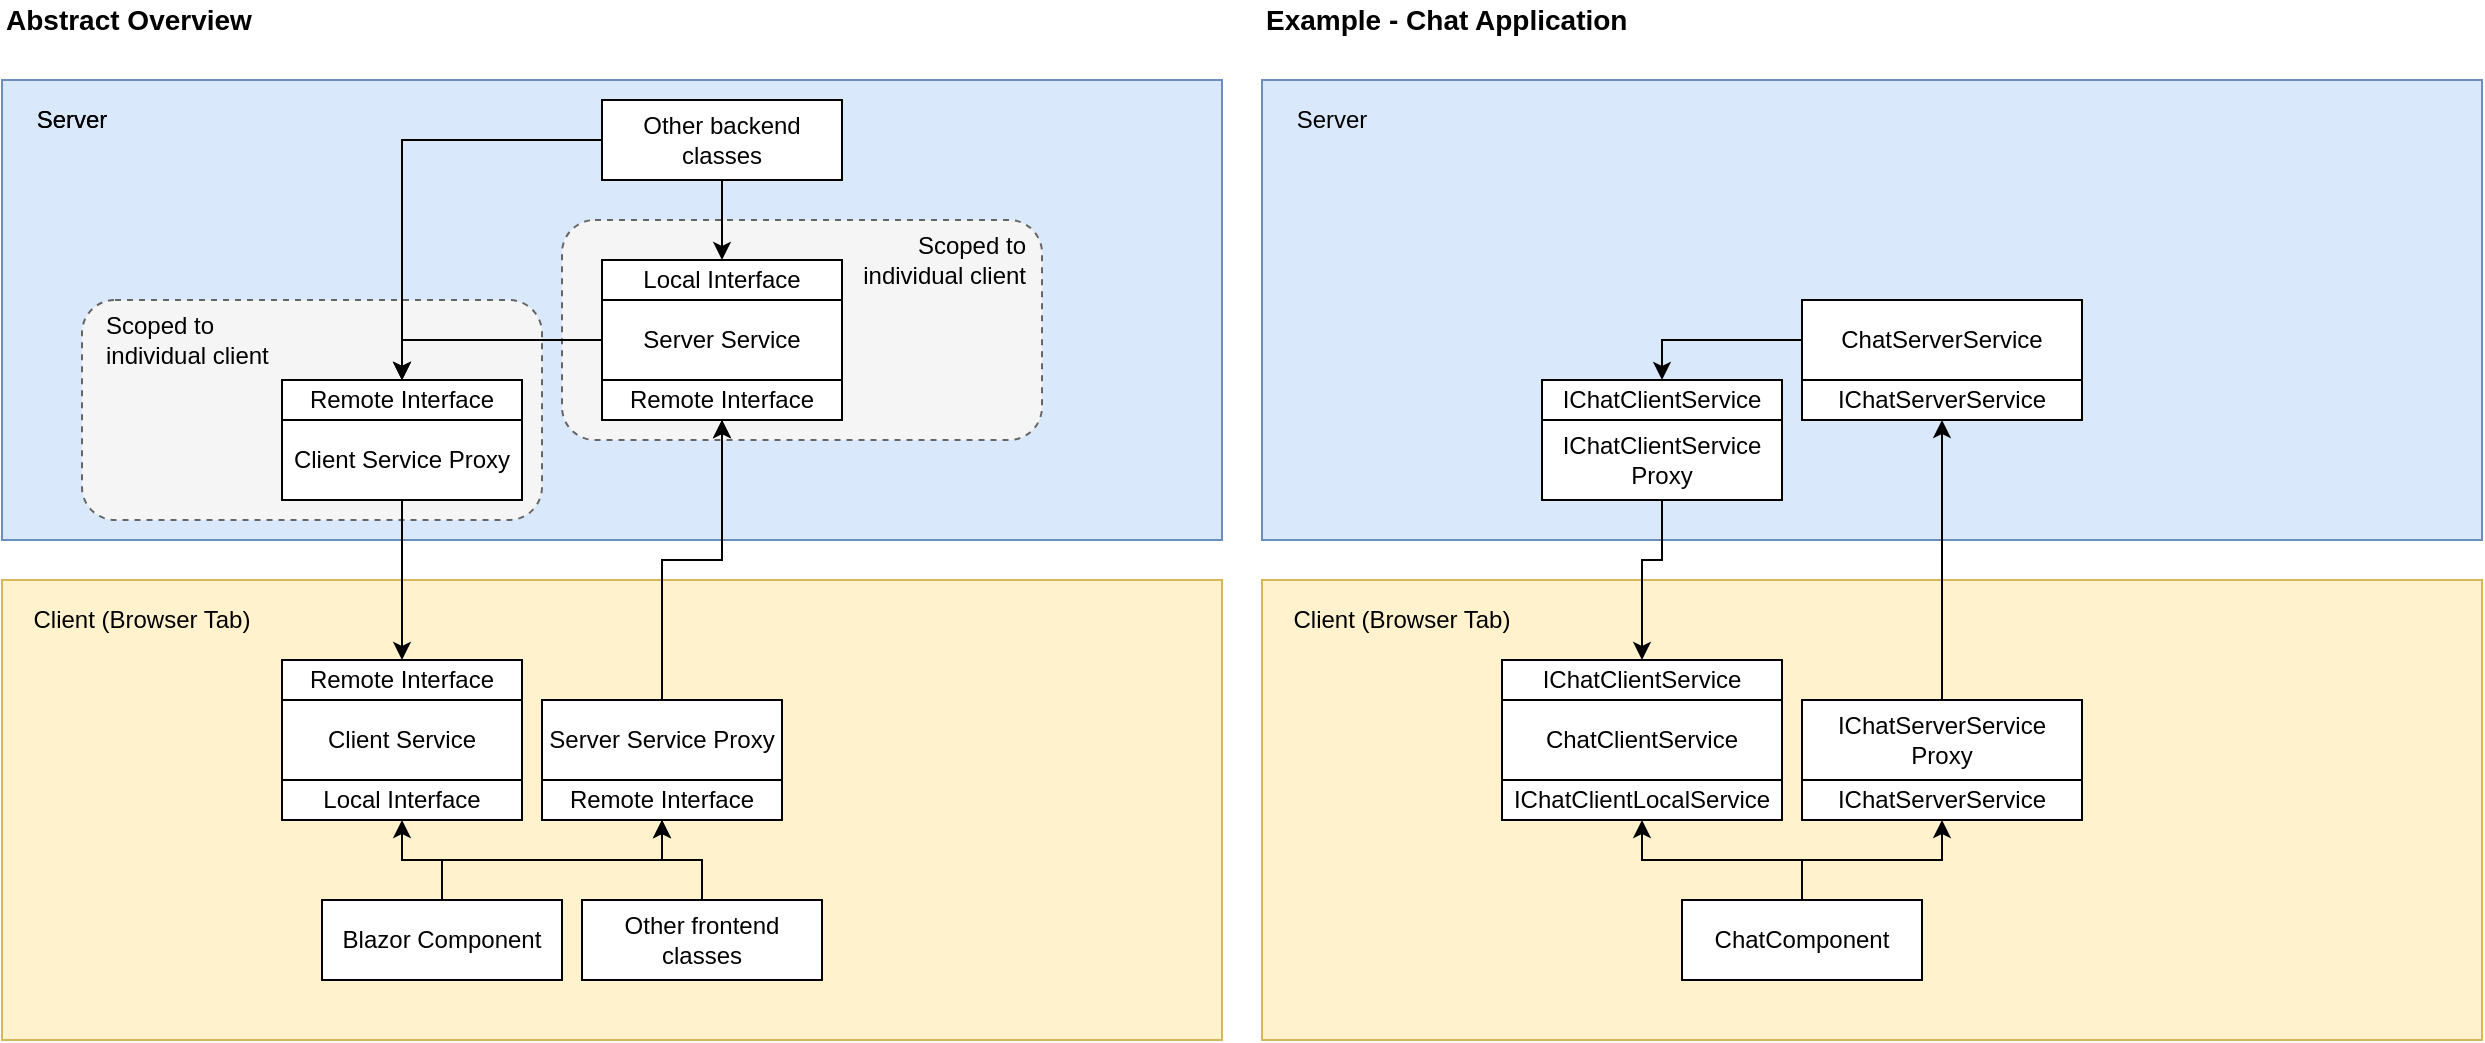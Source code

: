 <mxfile version="14.2.3" type="device"><diagram id="BtGrxsli6xZAeeY-1RZP" name="Page-1"><mxGraphModel dx="2249" dy="1932" grid="1" gridSize="10" guides="1" tooltips="1" connect="1" arrows="1" fold="1" page="1" pageScale="1" pageWidth="827" pageHeight="1169" math="0" shadow="0"><root><mxCell id="0"/><mxCell id="1" parent="0"/><mxCell id="X5238IiJIgFyjYwO2R2q-10" value="" style="rounded=0;whiteSpace=wrap;html=1;fillColor=#dae8fc;strokeColor=#6c8ebf;" vertex="1" parent="1"><mxGeometry x="-100" y="-30" width="610" height="230" as="geometry"/></mxCell><mxCell id="X5238IiJIgFyjYwO2R2q-36" value="" style="rounded=0;whiteSpace=wrap;html=1;fillColor=#dae8fc;strokeColor=#6c8ebf;" vertex="1" parent="1"><mxGeometry x="-100" y="-30" width="610" height="230" as="geometry"/></mxCell><mxCell id="X5238IiJIgFyjYwO2R2q-83" value="" style="rounded=1;whiteSpace=wrap;html=1;fontSize=14;align=left;dashed=1;fillColor=#f5f5f5;strokeColor=#666666;fontColor=#333333;" vertex="1" parent="1"><mxGeometry x="-60" y="80" width="230" height="110" as="geometry"/></mxCell><mxCell id="X5238IiJIgFyjYwO2R2q-84" value="&lt;div style=&quot;font-size: 12px;&quot;&gt;Scoped to &lt;br style=&quot;font-size: 12px;&quot;&gt;&lt;/div&gt;&lt;div style=&quot;font-size: 12px;&quot;&gt;individual client&lt;/div&gt;" style="text;html=1;strokeColor=none;fillColor=none;align=left;verticalAlign=middle;whiteSpace=wrap;rounded=0;fontSize=12;" vertex="1" parent="1"><mxGeometry x="-50" y="90" width="90" height="20" as="geometry"/></mxCell><mxCell id="X5238IiJIgFyjYwO2R2q-81" value="" style="rounded=1;whiteSpace=wrap;html=1;fontSize=14;align=left;dashed=1;fillColor=#f5f5f5;strokeColor=#666666;fontColor=#333333;" vertex="1" parent="1"><mxGeometry x="180" y="40" width="240" height="110" as="geometry"/></mxCell><mxCell id="X5238IiJIgFyjYwO2R2q-82" value="&lt;div style=&quot;font-size: 12px;&quot;&gt;Scoped to &lt;br style=&quot;font-size: 12px;&quot;&gt;&lt;/div&gt;&lt;div style=&quot;font-size: 12px;&quot;&gt;&amp;nbsp;individual client&lt;/div&gt;" style="text;html=1;strokeColor=none;fillColor=none;align=right;verticalAlign=middle;whiteSpace=wrap;rounded=0;fontSize=12;" vertex="1" parent="1"><mxGeometry x="324" y="50" width="90" height="20" as="geometry"/></mxCell><mxCell id="X5238IiJIgFyjYwO2R2q-1" value="" style="rounded=0;whiteSpace=wrap;html=1;fillColor=#fff2cc;strokeColor=#d6b656;" vertex="1" parent="1"><mxGeometry x="-100" y="220" width="610" height="230" as="geometry"/></mxCell><mxCell id="X5238IiJIgFyjYwO2R2q-2" value="Client (Browser Tab)" style="text;html=1;strokeColor=none;fillColor=none;align=center;verticalAlign=middle;whiteSpace=wrap;rounded=0;" vertex="1" parent="1"><mxGeometry x="-90" y="230" width="120" height="20" as="geometry"/></mxCell><mxCell id="X5238IiJIgFyjYwO2R2q-5" value="&lt;div&gt;Client Service&lt;/div&gt;" style="rounded=0;whiteSpace=wrap;html=1;" vertex="1" parent="1"><mxGeometry x="40" y="280" width="120" height="40" as="geometry"/></mxCell><mxCell id="X5238IiJIgFyjYwO2R2q-6" value="Local Interface" style="rounded=0;whiteSpace=wrap;html=1;" vertex="1" parent="1"><mxGeometry x="40" y="320" width="120" height="20" as="geometry"/></mxCell><mxCell id="X5238IiJIgFyjYwO2R2q-7" value="Remote Interface" style="rounded=0;whiteSpace=wrap;html=1;" vertex="1" parent="1"><mxGeometry x="40" y="260" width="120" height="20" as="geometry"/></mxCell><mxCell id="X5238IiJIgFyjYwO2R2q-9" style="edgeStyle=orthogonalEdgeStyle;rounded=0;orthogonalLoop=1;jettySize=auto;html=1;entryX=0.5;entryY=1;entryDx=0;entryDy=0;" edge="1" parent="1" source="X5238IiJIgFyjYwO2R2q-8" target="X5238IiJIgFyjYwO2R2q-6"><mxGeometry relative="1" as="geometry"/></mxCell><mxCell id="X5238IiJIgFyjYwO2R2q-21" style="edgeStyle=orthogonalEdgeStyle;rounded=0;orthogonalLoop=1;jettySize=auto;html=1;entryX=0.5;entryY=1;entryDx=0;entryDy=0;" edge="1" parent="1" source="X5238IiJIgFyjYwO2R2q-8" target="X5238IiJIgFyjYwO2R2q-13"><mxGeometry relative="1" as="geometry"/></mxCell><mxCell id="X5238IiJIgFyjYwO2R2q-8" value="Blazor Component" style="rounded=0;whiteSpace=wrap;html=1;" vertex="1" parent="1"><mxGeometry x="145" y="380" width="120" height="40" as="geometry"/></mxCell><mxCell id="X5238IiJIgFyjYwO2R2q-11" value="Server" style="text;html=1;strokeColor=none;fillColor=none;align=center;verticalAlign=middle;whiteSpace=wrap;rounded=0;" vertex="1" parent="1"><mxGeometry x="-90" y="-20" width="50" height="20" as="geometry"/></mxCell><mxCell id="X5238IiJIgFyjYwO2R2q-26" style="edgeStyle=orthogonalEdgeStyle;rounded=0;orthogonalLoop=1;jettySize=auto;html=1;exitX=0;exitY=0.5;exitDx=0;exitDy=0;entryX=0.5;entryY=0;entryDx=0;entryDy=0;" edge="1" parent="1" source="X5238IiJIgFyjYwO2R2q-12" target="X5238IiJIgFyjYwO2R2q-23"><mxGeometry relative="1" as="geometry"/></mxCell><mxCell id="X5238IiJIgFyjYwO2R2q-12" value="Server Service" style="rounded=0;whiteSpace=wrap;html=1;" vertex="1" parent="1"><mxGeometry x="200" y="80" width="120" height="40" as="geometry"/></mxCell><mxCell id="X5238IiJIgFyjYwO2R2q-13" value="Remote Interface" style="rounded=0;whiteSpace=wrap;html=1;" vertex="1" parent="1"><mxGeometry x="170" y="320" width="120" height="20" as="geometry"/></mxCell><mxCell id="X5238IiJIgFyjYwO2R2q-14" value="Local Interface" style="rounded=0;whiteSpace=wrap;html=1;" vertex="1" parent="1"><mxGeometry x="200" y="60" width="120" height="20" as="geometry"/></mxCell><mxCell id="X5238IiJIgFyjYwO2R2q-20" style="edgeStyle=orthogonalEdgeStyle;rounded=0;orthogonalLoop=1;jettySize=auto;html=1;exitX=0.5;exitY=0;exitDx=0;exitDy=0;entryX=0.5;entryY=1;entryDx=0;entryDy=0;" edge="1" parent="1" source="X5238IiJIgFyjYwO2R2q-17" target="X5238IiJIgFyjYwO2R2q-19"><mxGeometry relative="1" as="geometry"/></mxCell><mxCell id="X5238IiJIgFyjYwO2R2q-17" value="Server Service Proxy" style="rounded=0;whiteSpace=wrap;html=1;" vertex="1" parent="1"><mxGeometry x="170" y="280" width="120" height="40" as="geometry"/></mxCell><mxCell id="X5238IiJIgFyjYwO2R2q-19" value="Remote Interface" style="rounded=0;whiteSpace=wrap;html=1;" vertex="1" parent="1"><mxGeometry x="200" y="120" width="120" height="20" as="geometry"/></mxCell><mxCell id="X5238IiJIgFyjYwO2R2q-27" style="edgeStyle=orthogonalEdgeStyle;rounded=0;orthogonalLoop=1;jettySize=auto;html=1;entryX=0.5;entryY=0;entryDx=0;entryDy=0;" edge="1" parent="1" source="X5238IiJIgFyjYwO2R2q-22" target="X5238IiJIgFyjYwO2R2q-7"><mxGeometry relative="1" as="geometry"/></mxCell><mxCell id="X5238IiJIgFyjYwO2R2q-22" value="Client Service Proxy" style="rounded=0;whiteSpace=wrap;html=1;" vertex="1" parent="1"><mxGeometry x="40" y="140" width="120" height="40" as="geometry"/></mxCell><mxCell id="X5238IiJIgFyjYwO2R2q-23" value="Remote Interface" style="rounded=0;whiteSpace=wrap;html=1;" vertex="1" parent="1"><mxGeometry x="40" y="120" width="120" height="20" as="geometry"/></mxCell><mxCell id="X5238IiJIgFyjYwO2R2q-28" value="" style="rounded=0;whiteSpace=wrap;html=1;fillColor=#fff2cc;strokeColor=#d6b656;" vertex="1" parent="1"><mxGeometry x="-100" y="220" width="610" height="230" as="geometry"/></mxCell><mxCell id="X5238IiJIgFyjYwO2R2q-29" value="Client (Browser Tab)" style="text;html=1;strokeColor=none;fillColor=none;align=center;verticalAlign=middle;whiteSpace=wrap;rounded=0;" vertex="1" parent="1"><mxGeometry x="-90" y="230" width="120" height="20" as="geometry"/></mxCell><mxCell id="X5238IiJIgFyjYwO2R2q-30" value="&lt;div&gt;Client Service&lt;/div&gt;" style="rounded=0;whiteSpace=wrap;html=1;" vertex="1" parent="1"><mxGeometry x="40" y="280" width="120" height="40" as="geometry"/></mxCell><mxCell id="X5238IiJIgFyjYwO2R2q-31" value="Local Interface" style="rounded=0;whiteSpace=wrap;html=1;" vertex="1" parent="1"><mxGeometry x="40" y="320" width="120" height="20" as="geometry"/></mxCell><mxCell id="X5238IiJIgFyjYwO2R2q-32" value="Remote Interface" style="rounded=0;whiteSpace=wrap;html=1;" vertex="1" parent="1"><mxGeometry x="40" y="260" width="120" height="20" as="geometry"/></mxCell><mxCell id="X5238IiJIgFyjYwO2R2q-33" style="edgeStyle=orthogonalEdgeStyle;rounded=0;orthogonalLoop=1;jettySize=auto;html=1;entryX=0.5;entryY=1;entryDx=0;entryDy=0;" edge="1" parent="1" source="X5238IiJIgFyjYwO2R2q-35" target="X5238IiJIgFyjYwO2R2q-31"><mxGeometry relative="1" as="geometry"/></mxCell><mxCell id="X5238IiJIgFyjYwO2R2q-34" style="edgeStyle=orthogonalEdgeStyle;rounded=0;orthogonalLoop=1;jettySize=auto;html=1;entryX=0.5;entryY=1;entryDx=0;entryDy=0;" edge="1" parent="1" source="X5238IiJIgFyjYwO2R2q-35" target="X5238IiJIgFyjYwO2R2q-40"><mxGeometry relative="1" as="geometry"/></mxCell><mxCell id="X5238IiJIgFyjYwO2R2q-35" value="Blazor Component" style="rounded=0;whiteSpace=wrap;html=1;" vertex="1" parent="1"><mxGeometry x="60" y="380" width="120" height="40" as="geometry"/></mxCell><mxCell id="X5238IiJIgFyjYwO2R2q-37" value="Server" style="text;html=1;strokeColor=none;fillColor=none;align=center;verticalAlign=middle;whiteSpace=wrap;rounded=0;" vertex="1" parent="1"><mxGeometry x="-90" y="-20" width="50" height="20" as="geometry"/></mxCell><mxCell id="X5238IiJIgFyjYwO2R2q-38" style="edgeStyle=orthogonalEdgeStyle;rounded=0;orthogonalLoop=1;jettySize=auto;html=1;exitX=0;exitY=0.5;exitDx=0;exitDy=0;entryX=0.5;entryY=0;entryDx=0;entryDy=0;" edge="1" parent="1" source="X5238IiJIgFyjYwO2R2q-39" target="X5238IiJIgFyjYwO2R2q-47"><mxGeometry relative="1" as="geometry"/></mxCell><mxCell id="X5238IiJIgFyjYwO2R2q-39" value="Server Service" style="rounded=0;whiteSpace=wrap;html=1;" vertex="1" parent="1"><mxGeometry x="200" y="80" width="120" height="40" as="geometry"/></mxCell><mxCell id="X5238IiJIgFyjYwO2R2q-40" value="Remote Interface" style="rounded=0;whiteSpace=wrap;html=1;" vertex="1" parent="1"><mxGeometry x="170" y="320" width="120" height="20" as="geometry"/></mxCell><mxCell id="X5238IiJIgFyjYwO2R2q-41" value="Local Interface" style="rounded=0;whiteSpace=wrap;html=1;" vertex="1" parent="1"><mxGeometry x="200" y="60" width="120" height="20" as="geometry"/></mxCell><mxCell id="X5238IiJIgFyjYwO2R2q-42" style="edgeStyle=orthogonalEdgeStyle;rounded=0;orthogonalLoop=1;jettySize=auto;html=1;exitX=0.5;exitY=0;exitDx=0;exitDy=0;entryX=0.5;entryY=1;entryDx=0;entryDy=0;" edge="1" parent="1" source="X5238IiJIgFyjYwO2R2q-43" target="X5238IiJIgFyjYwO2R2q-44"><mxGeometry relative="1" as="geometry"/></mxCell><mxCell id="X5238IiJIgFyjYwO2R2q-43" value="Server Service Proxy" style="rounded=0;whiteSpace=wrap;html=1;" vertex="1" parent="1"><mxGeometry x="170" y="280" width="120" height="40" as="geometry"/></mxCell><mxCell id="X5238IiJIgFyjYwO2R2q-44" value="Remote Interface" style="rounded=0;whiteSpace=wrap;html=1;" vertex="1" parent="1"><mxGeometry x="200" y="120" width="120" height="20" as="geometry"/></mxCell><mxCell id="X5238IiJIgFyjYwO2R2q-45" style="edgeStyle=orthogonalEdgeStyle;rounded=0;orthogonalLoop=1;jettySize=auto;html=1;entryX=0.5;entryY=0;entryDx=0;entryDy=0;" edge="1" parent="1" source="X5238IiJIgFyjYwO2R2q-46" target="X5238IiJIgFyjYwO2R2q-32"><mxGeometry relative="1" as="geometry"/></mxCell><mxCell id="X5238IiJIgFyjYwO2R2q-46" value="Client Service Proxy" style="rounded=0;whiteSpace=wrap;html=1;" vertex="1" parent="1"><mxGeometry x="40" y="140" width="120" height="40" as="geometry"/></mxCell><mxCell id="X5238IiJIgFyjYwO2R2q-47" value="Remote Interface" style="rounded=0;whiteSpace=wrap;html=1;" vertex="1" parent="1"><mxGeometry x="40" y="120" width="120" height="20" as="geometry"/></mxCell><mxCell id="X5238IiJIgFyjYwO2R2q-48" value="" style="rounded=0;whiteSpace=wrap;html=1;fillColor=#fff2cc;strokeColor=#d6b656;" vertex="1" parent="1"><mxGeometry x="530" y="220" width="610" height="230" as="geometry"/></mxCell><mxCell id="X5238IiJIgFyjYwO2R2q-49" value="Client (Browser Tab)" style="text;html=1;strokeColor=none;fillColor=none;align=center;verticalAlign=middle;whiteSpace=wrap;rounded=0;" vertex="1" parent="1"><mxGeometry x="540" y="230" width="120" height="20" as="geometry"/></mxCell><mxCell id="X5238IiJIgFyjYwO2R2q-50" value="&lt;div&gt;ChatClientService&lt;/div&gt;" style="rounded=0;whiteSpace=wrap;html=1;" vertex="1" parent="1"><mxGeometry x="650" y="280" width="140" height="40" as="geometry"/></mxCell><mxCell id="X5238IiJIgFyjYwO2R2q-51" value="IChatClientLocalService" style="rounded=0;whiteSpace=wrap;html=1;" vertex="1" parent="1"><mxGeometry x="650" y="320" width="140" height="20" as="geometry"/></mxCell><mxCell id="X5238IiJIgFyjYwO2R2q-52" value="IChatClientService" style="rounded=0;whiteSpace=wrap;html=1;" vertex="1" parent="1"><mxGeometry x="650" y="260" width="140" height="20" as="geometry"/></mxCell><mxCell id="X5238IiJIgFyjYwO2R2q-53" style="edgeStyle=orthogonalEdgeStyle;rounded=0;orthogonalLoop=1;jettySize=auto;html=1;entryX=0.5;entryY=1;entryDx=0;entryDy=0;" edge="1" parent="1" source="X5238IiJIgFyjYwO2R2q-55" target="X5238IiJIgFyjYwO2R2q-51"><mxGeometry relative="1" as="geometry"/></mxCell><mxCell id="X5238IiJIgFyjYwO2R2q-54" style="edgeStyle=orthogonalEdgeStyle;rounded=0;orthogonalLoop=1;jettySize=auto;html=1;entryX=0.5;entryY=1;entryDx=0;entryDy=0;" edge="1" parent="1" source="X5238IiJIgFyjYwO2R2q-55" target="X5238IiJIgFyjYwO2R2q-60"><mxGeometry relative="1" as="geometry"/></mxCell><mxCell id="X5238IiJIgFyjYwO2R2q-55" value="ChatComponent" style="rounded=0;whiteSpace=wrap;html=1;" vertex="1" parent="1"><mxGeometry x="740" y="380" width="120" height="40" as="geometry"/></mxCell><mxCell id="X5238IiJIgFyjYwO2R2q-56" value="" style="rounded=0;whiteSpace=wrap;html=1;fillColor=#dae8fc;strokeColor=#6c8ebf;" vertex="1" parent="1"><mxGeometry x="530" y="-30" width="610" height="230" as="geometry"/></mxCell><mxCell id="X5238IiJIgFyjYwO2R2q-57" value="Server" style="text;html=1;strokeColor=none;fillColor=none;align=center;verticalAlign=middle;whiteSpace=wrap;rounded=0;" vertex="1" parent="1"><mxGeometry x="540" y="-20" width="50" height="20" as="geometry"/></mxCell><mxCell id="X5238IiJIgFyjYwO2R2q-58" style="edgeStyle=orthogonalEdgeStyle;rounded=0;orthogonalLoop=1;jettySize=auto;html=1;exitX=0;exitY=0.5;exitDx=0;exitDy=0;entryX=0.5;entryY=0;entryDx=0;entryDy=0;" edge="1" parent="1" source="X5238IiJIgFyjYwO2R2q-59" target="X5238IiJIgFyjYwO2R2q-67"><mxGeometry relative="1" as="geometry"/></mxCell><mxCell id="X5238IiJIgFyjYwO2R2q-59" value="ChatServerService" style="rounded=0;whiteSpace=wrap;html=1;" vertex="1" parent="1"><mxGeometry x="800" y="80" width="140" height="40" as="geometry"/></mxCell><mxCell id="X5238IiJIgFyjYwO2R2q-60" value="IChatServerService" style="rounded=0;whiteSpace=wrap;html=1;" vertex="1" parent="1"><mxGeometry x="800" y="320" width="140" height="20" as="geometry"/></mxCell><mxCell id="X5238IiJIgFyjYwO2R2q-62" style="edgeStyle=orthogonalEdgeStyle;rounded=0;orthogonalLoop=1;jettySize=auto;html=1;exitX=0.5;exitY=0;exitDx=0;exitDy=0;entryX=0.5;entryY=1;entryDx=0;entryDy=0;" edge="1" parent="1" source="X5238IiJIgFyjYwO2R2q-63" target="X5238IiJIgFyjYwO2R2q-64"><mxGeometry relative="1" as="geometry"/></mxCell><mxCell id="X5238IiJIgFyjYwO2R2q-63" value="IChatServerService Proxy" style="rounded=0;whiteSpace=wrap;html=1;" vertex="1" parent="1"><mxGeometry x="800" y="280" width="140" height="40" as="geometry"/></mxCell><mxCell id="X5238IiJIgFyjYwO2R2q-64" value="IChatServerService" style="rounded=0;whiteSpace=wrap;html=1;" vertex="1" parent="1"><mxGeometry x="800" y="120" width="140" height="20" as="geometry"/></mxCell><mxCell id="X5238IiJIgFyjYwO2R2q-65" style="edgeStyle=orthogonalEdgeStyle;rounded=0;orthogonalLoop=1;jettySize=auto;html=1;entryX=0.5;entryY=0;entryDx=0;entryDy=0;" edge="1" parent="1" source="X5238IiJIgFyjYwO2R2q-66" target="X5238IiJIgFyjYwO2R2q-52"><mxGeometry relative="1" as="geometry"><Array as="points"><mxPoint x="730" y="210"/><mxPoint x="720" y="210"/></Array></mxGeometry></mxCell><mxCell id="X5238IiJIgFyjYwO2R2q-66" value="IChatClientService Proxy" style="rounded=0;whiteSpace=wrap;html=1;" vertex="1" parent="1"><mxGeometry x="670" y="140" width="120" height="40" as="geometry"/></mxCell><mxCell id="X5238IiJIgFyjYwO2R2q-67" value="IChatClientService" style="rounded=0;whiteSpace=wrap;html=1;" vertex="1" parent="1"><mxGeometry x="670" y="120" width="120" height="20" as="geometry"/></mxCell><mxCell id="X5238IiJIgFyjYwO2R2q-69" style="edgeStyle=orthogonalEdgeStyle;rounded=0;orthogonalLoop=1;jettySize=auto;html=1;entryX=0.5;entryY=1;entryDx=0;entryDy=0;" edge="1" parent="1" source="X5238IiJIgFyjYwO2R2q-68" target="X5238IiJIgFyjYwO2R2q-40"><mxGeometry relative="1" as="geometry"/></mxCell><mxCell id="X5238IiJIgFyjYwO2R2q-68" value="Other frontend classes" style="rounded=0;whiteSpace=wrap;html=1;" vertex="1" parent="1"><mxGeometry x="190" y="380" width="120" height="40" as="geometry"/></mxCell><mxCell id="X5238IiJIgFyjYwO2R2q-74" value="Example - Chat Application" style="text;html=1;strokeColor=none;fillColor=none;align=left;verticalAlign=middle;whiteSpace=wrap;rounded=0;fontStyle=1;fontSize=14;" vertex="1" parent="1"><mxGeometry x="530" y="-70" width="210" height="20" as="geometry"/></mxCell><mxCell id="X5238IiJIgFyjYwO2R2q-76" value="Abstract Overview" style="text;html=1;strokeColor=none;fillColor=none;align=left;verticalAlign=middle;whiteSpace=wrap;rounded=0;fontStyle=1;fontSize=14;" vertex="1" parent="1"><mxGeometry x="-100" y="-70" width="160" height="20" as="geometry"/></mxCell><mxCell id="X5238IiJIgFyjYwO2R2q-79" style="edgeStyle=orthogonalEdgeStyle;rounded=0;orthogonalLoop=1;jettySize=auto;html=1;entryX=0.5;entryY=0;entryDx=0;entryDy=0;fontSize=14;" edge="1" parent="1" source="X5238IiJIgFyjYwO2R2q-78" target="X5238IiJIgFyjYwO2R2q-41"><mxGeometry relative="1" as="geometry"/></mxCell><mxCell id="X5238IiJIgFyjYwO2R2q-80" style="edgeStyle=orthogonalEdgeStyle;rounded=0;orthogonalLoop=1;jettySize=auto;html=1;entryX=0.5;entryY=0;entryDx=0;entryDy=0;fontSize=14;" edge="1" parent="1" source="X5238IiJIgFyjYwO2R2q-78" target="X5238IiJIgFyjYwO2R2q-47"><mxGeometry relative="1" as="geometry"/></mxCell><mxCell id="X5238IiJIgFyjYwO2R2q-78" value="Other backend classes" style="rounded=0;whiteSpace=wrap;html=1;" vertex="1" parent="1"><mxGeometry x="200" y="-20" width="120" height="40" as="geometry"/></mxCell></root></mxGraphModel></diagram></mxfile>